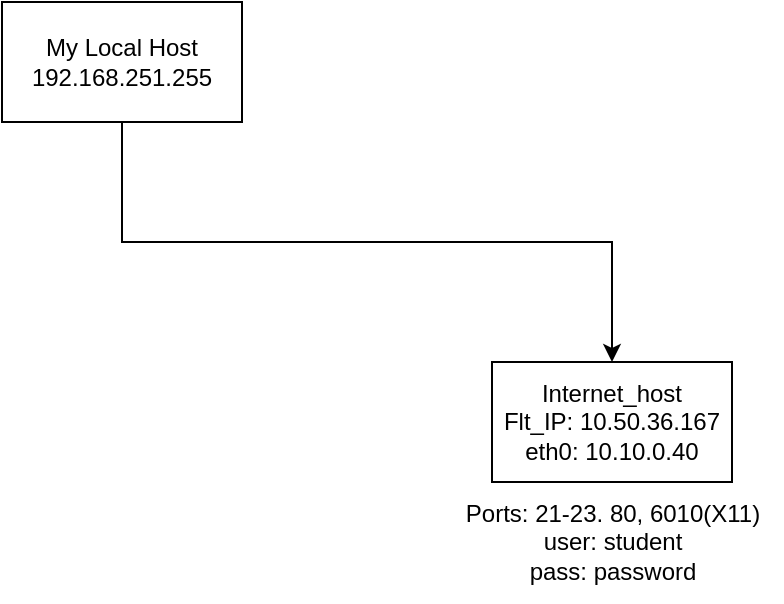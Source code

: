 <mxfile version="21.2.9" type="github">
  <diagram name="Page-1" id="ft4wF2bk2luMIvqd_Q8e">
    <mxGraphModel dx="1361" dy="800" grid="1" gridSize="10" guides="1" tooltips="1" connect="1" arrows="0" fold="1" page="1" pageScale="1" pageWidth="850" pageHeight="1100" math="0" shadow="0">
      <root>
        <mxCell id="0" />
        <mxCell id="1" parent="0" />
        <mxCell id="tK3rm-bHYn2Zw6kKJ-5M-1" value="Internet_host&lt;br&gt;Flt_IP: 10.50.36.167&lt;br&gt;eth0: 10.10.0.40" style="rounded=0;whiteSpace=wrap;html=1;" vertex="1" parent="1">
          <mxGeometry x="245" y="180" width="120" height="60" as="geometry" />
        </mxCell>
        <mxCell id="tK3rm-bHYn2Zw6kKJ-5M-2" value="Ports: 21-23. 80, 6010(X11)&lt;br&gt;user: student&lt;br&gt;pass: password" style="text;html=1;align=center;verticalAlign=middle;resizable=0;points=[];autosize=1;strokeColor=none;fillColor=none;" vertex="1" parent="1">
          <mxGeometry x="220" y="240" width="170" height="60" as="geometry" />
        </mxCell>
        <mxCell id="tK3rm-bHYn2Zw6kKJ-5M-6" style="edgeStyle=orthogonalEdgeStyle;rounded=0;orthogonalLoop=1;jettySize=auto;html=1;exitX=0.5;exitY=1;exitDx=0;exitDy=0;entryX=0.5;entryY=0;entryDx=0;entryDy=0;" edge="1" parent="1" source="tK3rm-bHYn2Zw6kKJ-5M-5" target="tK3rm-bHYn2Zw6kKJ-5M-1">
          <mxGeometry relative="1" as="geometry" />
        </mxCell>
        <mxCell id="tK3rm-bHYn2Zw6kKJ-5M-5" value="My Local Host&lt;br&gt;192.168.251.255" style="rounded=0;whiteSpace=wrap;html=1;" vertex="1" parent="1">
          <mxGeometry width="120" height="60" as="geometry" />
        </mxCell>
      </root>
    </mxGraphModel>
  </diagram>
</mxfile>
